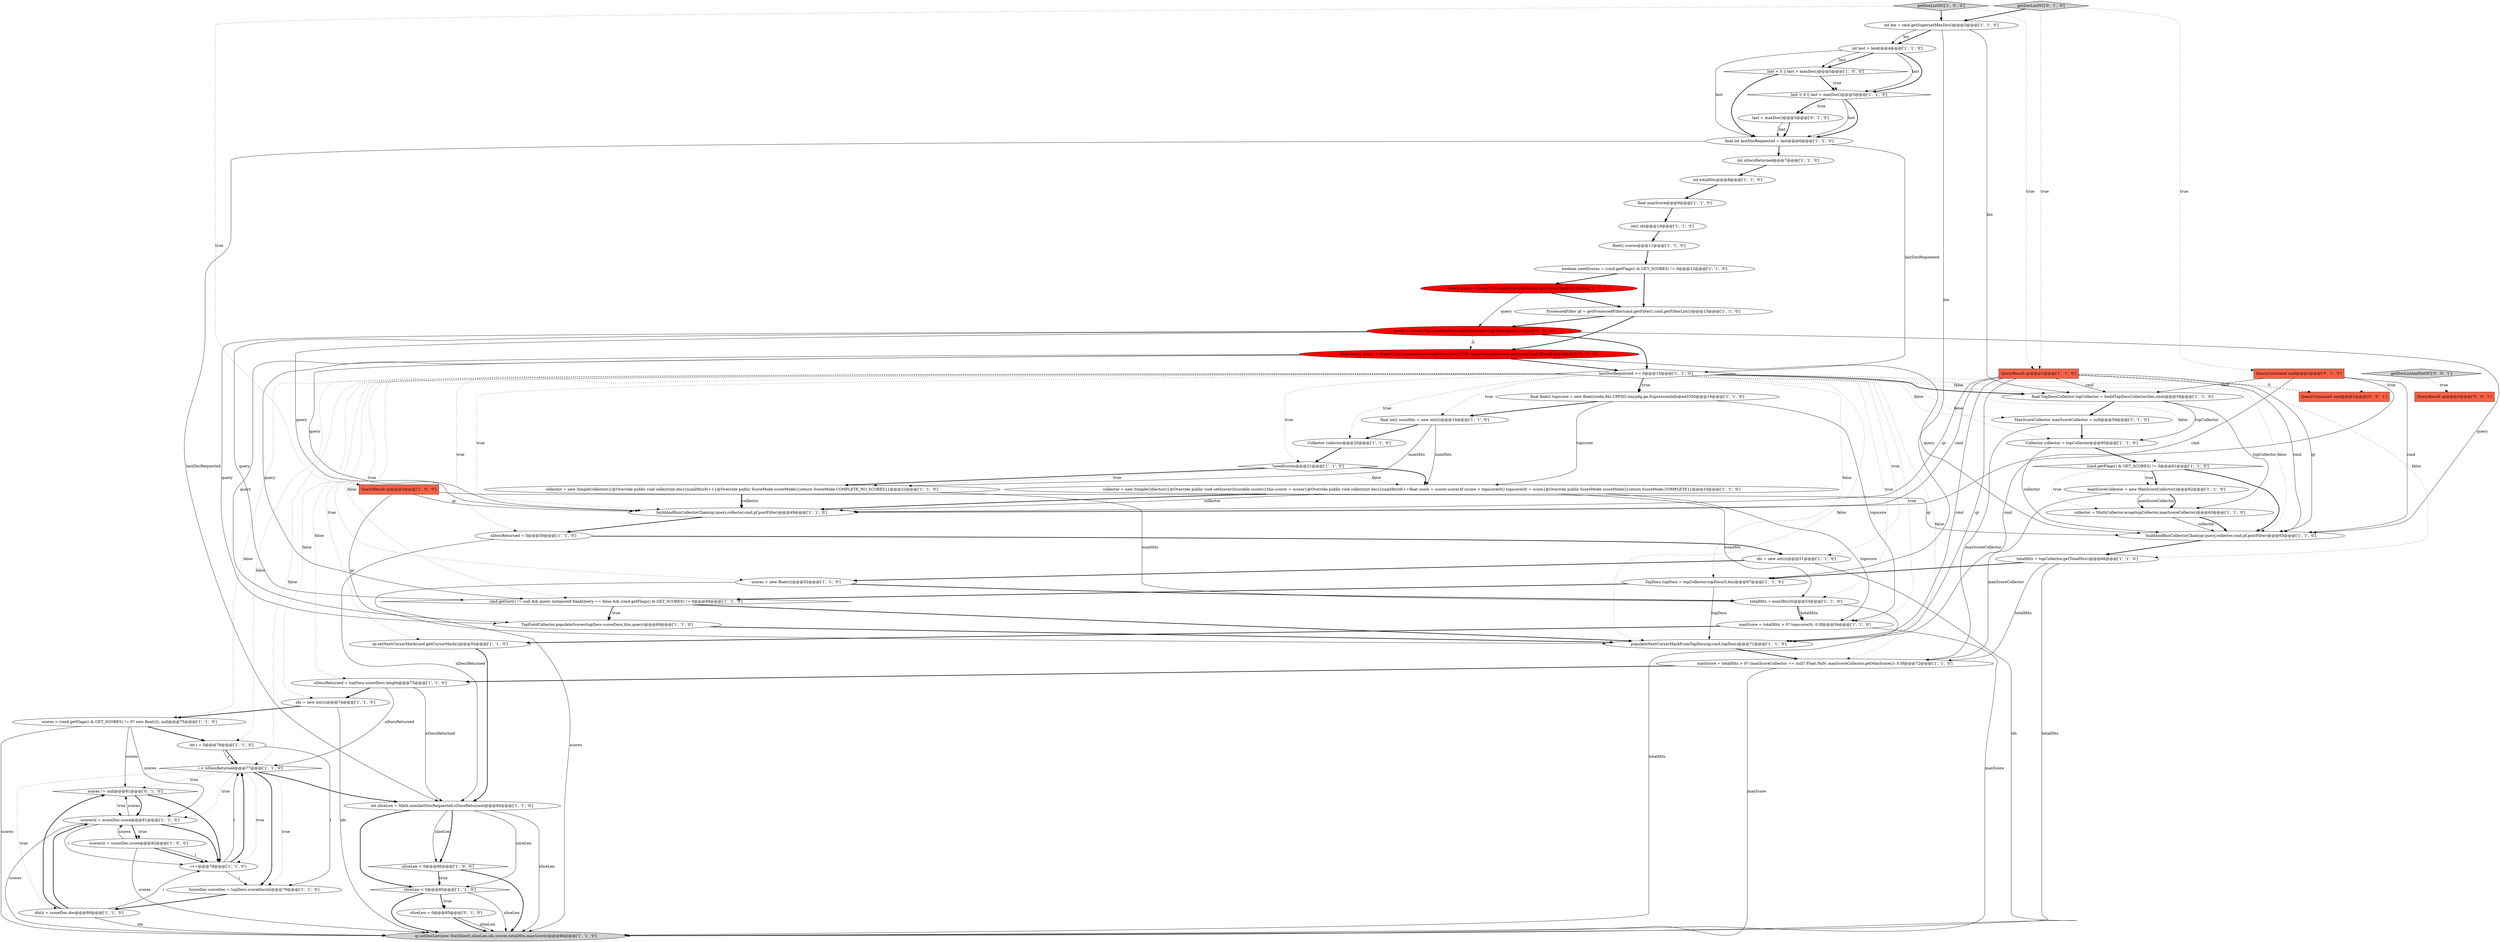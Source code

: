 digraph {
4 [style = filled, label = "boolean needScores = (cmd.getFlags() & GET_SCORES) != 0@@@12@@@['1', '1', '0']", fillcolor = white, shape = ellipse image = "AAA0AAABBB1BBB"];
22 [style = filled, label = "scores = new float((((@@@52@@@['1', '1', '0']", fillcolor = white, shape = ellipse image = "AAA0AAABBB1BBB"];
43 [style = filled, label = "query = QueryUtils.combineQueryAndFilter(query,pf.filter)@@@15@@@['1', '0', '0']", fillcolor = red, shape = ellipse image = "AAA1AAABBB1BBB"];
63 [style = filled, label = "last = maxDoc()@@@5@@@['0', '1', '0']", fillcolor = white, shape = ellipse image = "AAA0AAABBB2BBB"];
16 [style = filled, label = "int i = 0@@@76@@@['1', '1', '0']", fillcolor = white, shape = ellipse image = "AAA0AAABBB1BBB"];
58 [style = filled, label = "final Query query = QueryUtils.combineQueryAndFilter(QueryUtils.makeQueryable(cmd.getQuery()),pf.filter)@@@14@@@['0', '1', '0']", fillcolor = red, shape = ellipse image = "AAA1AAABBB2BBB"];
32 [style = filled, label = "scores(i( = scoreDoc.score@@@82@@@['1', '0', '0']", fillcolor = white, shape = ellipse image = "AAA0AAABBB1BBB"];
9 [style = filled, label = "scores = (cmd.getFlags() & GET_SCORES) != 0? new float((((: null@@@75@@@['1', '1', '0']", fillcolor = white, shape = ellipse image = "AAA0AAABBB1BBB"];
11 [style = filled, label = "totalHits = topCollector.getTotalHits()@@@66@@@['1', '1', '0']", fillcolor = white, shape = ellipse image = "AAA0AAABBB1BBB"];
49 [style = filled, label = "int sliceLen = Math.min(lastDocRequested,nDocsReturned)@@@84@@@['1', '1', '0']", fillcolor = white, shape = ellipse image = "AAA0AAABBB1BBB"];
25 [style = filled, label = "float(( scores@@@11@@@['1', '1', '0']", fillcolor = white, shape = ellipse image = "AAA0AAABBB1BBB"];
59 [style = filled, label = "scores != null@@@81@@@['0', '1', '0']", fillcolor = white, shape = diamond image = "AAA0AAABBB2BBB"];
27 [style = filled, label = "Query query = QueryUtils.makeQueryable(cmd.getQuery())@@@13@@@['1', '0', '0']", fillcolor = red, shape = ellipse image = "AAA1AAABBB1BBB"];
26 [style = filled, label = "maxScoreCollector = new MaxScoreCollector()@@@62@@@['1', '1', '0']", fillcolor = white, shape = ellipse image = "AAA0AAABBB1BBB"];
61 [style = filled, label = "QueryCommand cmd@@@2@@@['0', '1', '0']", fillcolor = tomato, shape = box image = "AAA0AAABBB2BBB"];
56 [style = filled, label = "scores(i( = scoreDoc.score@@@81@@@['1', '1', '0']", fillcolor = white, shape = ellipse image = "AAA0AAABBB1BBB"];
23 [style = filled, label = "ProcessedFilter pf = getProcessedFilter(cmd.getFilter(),cmd.getFilterList())@@@13@@@['1', '1', '0']", fillcolor = white, shape = ellipse image = "AAA0AAABBB1BBB"];
5 [style = filled, label = "final int lastDocRequested = last@@@6@@@['1', '1', '0']", fillcolor = white, shape = ellipse image = "AAA0AAABBB1BBB"];
54 [style = filled, label = "!needScores@@@21@@@['1', '1', '0']", fillcolor = white, shape = diamond image = "AAA0AAABBB1BBB"];
57 [style = filled, label = "(cmd.getFlags() & GET_SCORES) != 0@@@61@@@['1', '1', '0']", fillcolor = white, shape = diamond image = "AAA0AAABBB1BBB"];
53 [style = filled, label = "populateNextCursorMarkFromTopDocs(qr,cmd,topDocs)@@@71@@@['1', '1', '0']", fillcolor = white, shape = ellipse image = "AAA0AAABBB1BBB"];
62 [style = filled, label = "getDocListNC['0', '1', '0']", fillcolor = lightgray, shape = diamond image = "AAA0AAABBB2BBB"];
48 [style = filled, label = "QueryResult qr@@@2@@@['1', '1', '0']", fillcolor = tomato, shape = box image = "AAA0AAABBB1BBB"];
60 [style = filled, label = "sliceLen = 0@@@85@@@['0', '1', '0']", fillcolor = white, shape = ellipse image = "AAA0AAABBB2BBB"];
64 [style = filled, label = "QueryResult qr@@@2@@@['0', '0', '1']", fillcolor = tomato, shape = box image = "AAA0AAABBB3BBB"];
8 [style = filled, label = "qr.setNextCursorMark(cmd.getCursorMark())@@@55@@@['1', '1', '0']", fillcolor = white, shape = ellipse image = "AAA0AAABBB1BBB"];
38 [style = filled, label = "totalHits = numHits(0(@@@53@@@['1', '1', '0']", fillcolor = white, shape = ellipse image = "AAA0AAABBB1BBB"];
41 [style = filled, label = "nDocsReturned = topDocs.scoreDocs.length@@@73@@@['1', '1', '0']", fillcolor = white, shape = ellipse image = "AAA0AAABBB1BBB"];
29 [style = filled, label = "TopDocs topDocs = topCollector.topDocs(0,len)@@@67@@@['1', '1', '0']", fillcolor = white, shape = ellipse image = "AAA0AAABBB1BBB"];
12 [style = filled, label = "ids = new int((((@@@51@@@['1', '1', '0']", fillcolor = white, shape = ellipse image = "AAA0AAABBB1BBB"];
21 [style = filled, label = "cmd.getSort() != null && query instanceof RankQuery == false && (cmd.getFlags() & GET_SCORES) != 0@@@68@@@['1', '1', '0']", fillcolor = white, shape = diamond image = "AAA0AAABBB1BBB"];
47 [style = filled, label = "buildAndRunCollectorChain(qr,query,collector,cmd,pf.postFilter)@@@49@@@['1', '1', '0']", fillcolor = white, shape = ellipse image = "AAA0AAABBB1BBB"];
65 [style = filled, label = "QueryCommand cmd@@@2@@@['0', '0', '1']", fillcolor = tomato, shape = box image = "AAA0AAABBB3BBB"];
44 [style = filled, label = "MaxScoreCollector maxScoreCollector = null@@@59@@@['1', '1', '0']", fillcolor = white, shape = ellipse image = "AAA0AAABBB1BBB"];
40 [style = filled, label = "maxScore = totalHits > 0? topscore(0(: 0.0f@@@54@@@['1', '1', '0']", fillcolor = white, shape = ellipse image = "AAA0AAABBB1BBB"];
1 [style = filled, label = "int(( ids@@@10@@@['1', '1', '0']", fillcolor = white, shape = ellipse image = "AAA0AAABBB1BBB"];
33 [style = filled, label = "float maxScore@@@9@@@['1', '1', '0']", fillcolor = white, shape = ellipse image = "AAA0AAABBB1BBB"];
14 [style = filled, label = "lastDocRequested <= 0@@@15@@@['1', '1', '0']", fillcolor = white, shape = diamond image = "AAA0AAABBB1BBB"];
66 [style = filled, label = "getDocListAndSetNC['0', '0', '1']", fillcolor = lightgray, shape = diamond image = "AAA0AAABBB3BBB"];
10 [style = filled, label = "buildAndRunCollectorChain(qr,query,collector,cmd,pf.postFilter)@@@65@@@['1', '1', '0']", fillcolor = white, shape = ellipse image = "AAA0AAABBB1BBB"];
24 [style = filled, label = "int last = len@@@4@@@['1', '1', '0']", fillcolor = white, shape = ellipse image = "AAA0AAABBB1BBB"];
51 [style = filled, label = "int len = cmd.getSupersetMaxDoc()@@@3@@@['1', '1', '0']", fillcolor = white, shape = ellipse image = "AAA0AAABBB1BBB"];
37 [style = filled, label = "i < nDocsReturned@@@77@@@['1', '1', '0']", fillcolor = white, shape = diamond image = "AAA0AAABBB1BBB"];
36 [style = filled, label = "nDocsReturned = 0@@@50@@@['1', '1', '0']", fillcolor = white, shape = ellipse image = "AAA0AAABBB1BBB"];
19 [style = filled, label = "last < 0 || last > maxDoc()@@@5@@@['1', '0', '0']", fillcolor = white, shape = diamond image = "AAA0AAABBB1BBB"];
18 [style = filled, label = "collector = MultiCollector.wrap(topCollector,maxScoreCollector)@@@63@@@['1', '1', '0']", fillcolor = white, shape = ellipse image = "AAA0AAABBB1BBB"];
35 [style = filled, label = "getDocListNC['1', '0', '0']", fillcolor = lightgray, shape = diamond image = "AAA0AAABBB1BBB"];
45 [style = filled, label = "final int(( numHits = new int((((@@@19@@@['1', '1', '0']", fillcolor = white, shape = ellipse image = "AAA0AAABBB1BBB"];
3 [style = filled, label = "Collector collector@@@20@@@['1', '1', '0']", fillcolor = white, shape = ellipse image = "AAA0AAABBB1BBB"];
50 [style = filled, label = "ids = new int((((@@@74@@@['1', '1', '0']", fillcolor = white, shape = ellipse image = "AAA0AAABBB1BBB"];
20 [style = filled, label = "ScoreDoc scoreDoc = topDocs.scoreDocs(i(@@@79@@@['1', '1', '0']", fillcolor = white, shape = ellipse image = "AAA0AAABBB1BBB"];
0 [style = filled, label = "qr.setDocList(new DocSlice(0,sliceLen,ids,scores,totalHits,maxScore))@@@86@@@['1', '1', '0']", fillcolor = lightgray, shape = ellipse image = "AAA0AAABBB1BBB"];
2 [style = filled, label = "sliceLen < 0@@@86@@@['1', '0', '0']", fillcolor = white, shape = diamond image = "AAA0AAABBB1BBB"];
30 [style = filled, label = "int nDocsReturned@@@7@@@['1', '1', '0']", fillcolor = white, shape = ellipse image = "AAA0AAABBB1BBB"];
34 [style = filled, label = "last < 0 || last > maxDoc()@@@5@@@['1', '1', '0']", fillcolor = white, shape = diamond image = "AAA0AAABBB1BBB"];
7 [style = filled, label = "i++@@@78@@@['1', '1', '0']", fillcolor = white, shape = ellipse image = "AAA0AAABBB1BBB"];
13 [style = filled, label = "sliceLen < 0@@@85@@@['1', '1', '0']", fillcolor = white, shape = diamond image = "AAA0AAABBB1BBB"];
31 [style = filled, label = "QueryResult qr@@@2@@@['1', '0', '0']", fillcolor = tomato, shape = box image = "AAA0AAABBB1BBB"];
52 [style = filled, label = "maxScore = totalHits > 0? (maxScoreCollector == null? Float.NaN: maxScoreCollector.getMaxScore()): 0.0f@@@72@@@['1', '1', '0']", fillcolor = white, shape = ellipse image = "AAA0AAABBB1BBB"];
55 [style = filled, label = "collector = new SimpleCollector(){@Override public void collect(int doc){numHits(0(++}@Override public ScoreMode scoreMode(){return ScoreMode.COMPLETE_NO_SCORES}}@@@22@@@['1', '1', '0']", fillcolor = white, shape = ellipse image = "AAA0AAABBB1BBB"];
42 [style = filled, label = "TopFieldCollector.populateScores(topDocs.scoreDocs,this,query)@@@69@@@['1', '1', '0']", fillcolor = white, shape = ellipse image = "AAA0AAABBB1BBB"];
28 [style = filled, label = "final TopDocsCollector topCollector = buildTopDocsCollector(len,cmd)@@@58@@@['1', '1', '0']", fillcolor = white, shape = ellipse image = "AAA0AAABBB1BBB"];
46 [style = filled, label = "collector = new SimpleCollector(){@Override public void setScorer(Scorable scorer){this.scorer = scorer}@Override public void collect(int doc){numHits(0(++float score = scorer.score()if (score > topscore(0() topscore(0( = score}@Override public ScoreMode scoreMode(){return ScoreMode.COMPLETE}}@@@33@@@['1', '1', '0']", fillcolor = white, shape = ellipse image = "AAA0AAABBB1BBB"];
39 [style = filled, label = "final float(( topscore = new float((((edu.fdu.CPPDG.tinypdg.pe.ExpressionInfo@e40350@@@16@@@['1', '1', '0']", fillcolor = white, shape = ellipse image = "AAA0AAABBB1BBB"];
15 [style = filled, label = "Collector collector = topCollector@@@60@@@['1', '1', '0']", fillcolor = white, shape = ellipse image = "AAA0AAABBB1BBB"];
17 [style = filled, label = "ids(i( = scoreDoc.doc@@@80@@@['1', '1', '0']", fillcolor = white, shape = ellipse image = "AAA0AAABBB1BBB"];
6 [style = filled, label = "int totalHits@@@8@@@['1', '1', '0']", fillcolor = white, shape = ellipse image = "AAA0AAABBB1BBB"];
54->55 [style = bold, label=""];
42->53 [style = bold, label=""];
43->58 [style = dashed, label="0"];
24->34 [style = solid, label="last"];
16->37 [style = bold, label=""];
21->42 [style = bold, label=""];
32->56 [style = solid, label="scores"];
37->49 [style = bold, label=""];
55->47 [style = bold, label=""];
38->0 [style = solid, label="totalHits"];
51->24 [style = bold, label=""];
14->45 [style = dotted, label="true"];
14->16 [style = dotted, label="false"];
13->60 [style = dotted, label="true"];
44->15 [style = bold, label=""];
11->29 [style = bold, label=""];
24->34 [style = bold, label=""];
14->22 [style = dotted, label="true"];
38->40 [style = solid, label="totalHits"];
14->28 [style = bold, label=""];
34->5 [style = solid, label="last"];
36->12 [style = bold, label=""];
17->7 [style = solid, label="i"];
14->21 [style = dotted, label="false"];
30->6 [style = bold, label=""];
15->57 [style = bold, label=""];
9->16 [style = bold, label=""];
15->10 [style = solid, label="collector"];
5->49 [style = solid, label="lastDocRequested"];
19->5 [style = bold, label=""];
14->47 [style = dotted, label="true"];
58->42 [style = solid, label="query"];
61->28 [style = solid, label="cmd"];
9->56 [style = solid, label="scores"];
61->53 [style = solid, label="cmd"];
66->64 [style = dotted, label="true"];
49->13 [style = bold, label=""];
36->49 [style = solid, label="nDocsReturned"];
14->39 [style = dotted, label="true"];
48->53 [style = solid, label="cmd"];
60->0 [style = solid, label="sliceLen"];
14->3 [style = dotted, label="true"];
5->30 [style = bold, label=""];
56->7 [style = bold, label=""];
62->48 [style = dotted, label="true"];
61->10 [style = solid, label="cmd"];
12->22 [style = bold, label=""];
49->13 [style = solid, label="sliceLen"];
10->11 [style = bold, label=""];
40->0 [style = solid, label="maxScore"];
5->14 [style = solid, label="lastDocRequested"];
21->42 [style = dotted, label="true"];
60->0 [style = bold, label=""];
49->2 [style = solid, label="sliceLen"];
19->34 [style = bold, label=""];
51->29 [style = solid, label="len"];
24->19 [style = bold, label=""];
63->5 [style = bold, label=""];
14->12 [style = dotted, label="true"];
37->7 [style = dotted, label="true"];
56->32 [style = bold, label=""];
48->65 [style = dashed, label="0"];
16->20 [style = solid, label="i"];
41->49 [style = solid, label="nDocsReturned"];
58->47 [style = solid, label="query"];
54->46 [style = bold, label=""];
53->52 [style = bold, label=""];
41->37 [style = solid, label="nDocsReturned"];
7->37 [style = bold, label=""];
62->61 [style = dotted, label="true"];
39->45 [style = bold, label=""];
2->13 [style = dotted, label="true"];
56->59 [style = solid, label="scores"];
13->0 [style = solid, label="sliceLen"];
32->7 [style = bold, label=""];
48->47 [style = solid, label="cmd"];
16->37 [style = solid, label="i"];
26->52 [style = solid, label="maxScoreCollector"];
11->0 [style = solid, label="totalHits"];
3->54 [style = bold, label=""];
13->60 [style = bold, label=""];
46->47 [style = solid, label="collector"];
22->38 [style = bold, label=""];
34->63 [style = dotted, label="true"];
14->9 [style = dotted, label="false"];
55->47 [style = solid, label="collector"];
56->7 [style = solid, label="i"];
9->0 [style = solid, label="scores"];
35->48 [style = dotted, label="true"];
14->41 [style = dotted, label="false"];
37->20 [style = dotted, label="true"];
17->0 [style = solid, label="ids"];
63->5 [style = solid, label="last"];
14->29 [style = dotted, label="false"];
45->46 [style = solid, label="numHits"];
54->46 [style = dotted, label="false"];
28->15 [style = solid, label="topCollector"];
11->52 [style = solid, label="totalHits"];
14->39 [style = bold, label=""];
59->56 [style = bold, label=""];
47->36 [style = bold, label=""];
41->50 [style = bold, label=""];
35->51 [style = bold, label=""];
24->5 [style = solid, label="last"];
43->10 [style = solid, label="query"];
4->23 [style = bold, label=""];
14->15 [style = dotted, label="false"];
13->0 [style = bold, label=""];
9->59 [style = solid, label="scores"];
23->58 [style = bold, label=""];
27->43 [style = solid, label="query"];
19->34 [style = dotted, label="true"];
31->10 [style = solid, label="qr"];
59->7 [style = bold, label=""];
62->51 [style = bold, label=""];
14->37 [style = dotted, label="false"];
51->24 [style = solid, label="len"];
58->14 [style = bold, label=""];
57->26 [style = bold, label=""];
31->47 [style = solid, label="qr"];
23->43 [style = bold, label=""];
52->41 [style = bold, label=""];
29->53 [style = solid, label="topDocs"];
37->56 [style = dotted, label="true"];
48->10 [style = solid, label="cmd"];
48->53 [style = solid, label="qr"];
35->31 [style = dotted, label="true"];
29->21 [style = bold, label=""];
52->0 [style = solid, label="maxScore"];
14->52 [style = dotted, label="false"];
14->40 [style = dotted, label="true"];
14->28 [style = dotted, label="false"];
49->0 [style = solid, label="sliceLen"];
18->10 [style = solid, label="collector"];
26->18 [style = solid, label="maxScoreCollector"];
14->57 [style = dotted, label="false"];
2->0 [style = bold, label=""];
18->10 [style = bold, label=""];
43->47 [style = solid, label="query"];
43->14 [style = bold, label=""];
37->59 [style = dotted, label="true"];
6->33 [style = bold, label=""];
31->53 [style = solid, label="qr"];
14->8 [style = dotted, label="true"];
14->54 [style = dotted, label="true"];
49->2 [style = bold, label=""];
14->53 [style = dotted, label="false"];
14->50 [style = dotted, label="false"];
38->40 [style = bold, label=""];
14->10 [style = dotted, label="false"];
14->11 [style = dotted, label="false"];
1->25 [style = bold, label=""];
50->0 [style = solid, label="ids"];
57->18 [style = dotted, label="true"];
56->32 [style = dotted, label="true"];
45->55 [style = solid, label="numHits"];
51->28 [style = solid, label="len"];
46->38 [style = solid, label="numHits"];
20->17 [style = bold, label=""];
22->0 [style = solid, label="scores"];
12->0 [style = solid, label="ids"];
46->40 [style = solid, label="topscore"];
48->10 [style = solid, label="qr"];
50->9 [style = bold, label=""];
43->42 [style = solid, label="query"];
45->3 [style = bold, label=""];
7->20 [style = solid, label="i"];
32->7 [style = solid, label="i"];
34->5 [style = bold, label=""];
44->52 [style = solid, label="maxScoreCollector"];
58->21 [style = solid, label="query"];
32->0 [style = solid, label="scores"];
37->20 [style = bold, label=""];
28->18 [style = solid, label="topCollector"];
25->4 [style = bold, label=""];
33->1 [style = bold, label=""];
46->47 [style = bold, label=""];
56->0 [style = solid, label="scores"];
24->19 [style = solid, label="last"];
14->36 [style = dotted, label="true"];
2->13 [style = bold, label=""];
48->47 [style = solid, label="qr"];
37->17 [style = dotted, label="true"];
48->28 [style = solid, label="cmd"];
39->46 [style = solid, label="topscore"];
14->38 [style = dotted, label="true"];
59->56 [style = dotted, label="true"];
61->47 [style = solid, label="cmd"];
4->27 [style = bold, label=""];
28->44 [style = bold, label=""];
57->26 [style = dotted, label="true"];
8->49 [style = bold, label=""];
27->23 [style = bold, label=""];
14->44 [style = dotted, label="false"];
39->40 [style = solid, label="topscore"];
58->10 [style = solid, label="query"];
17->59 [style = bold, label=""];
54->55 [style = dotted, label="true"];
17->56 [style = bold, label=""];
66->65 [style = dotted, label="true"];
7->37 [style = solid, label="i"];
57->10 [style = bold, label=""];
55->38 [style = solid, label="numHits"];
43->21 [style = solid, label="query"];
40->8 [style = bold, label=""];
26->18 [style = bold, label=""];
21->53 [style = bold, label=""];
34->63 [style = bold, label=""];
}
